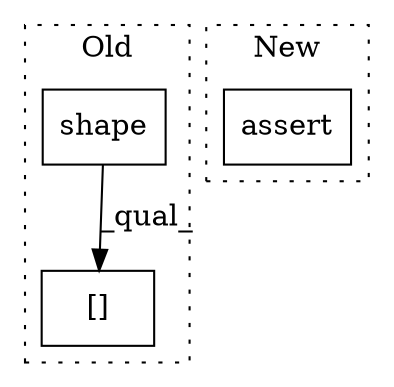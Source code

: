 digraph G {
subgraph cluster0 {
1 [label="shape" a="32" s="1665,1684" l="6,1" shape="box"];
3 [label="[]" a="2" s="1654,1710" l="32,1" shape="box"];
label = "Old";
style="dotted";
}
subgraph cluster1 {
2 [label="assert" a="6" s="1540" l="7" shape="box"];
label = "New";
style="dotted";
}
1 -> 3 [label="_qual_"];
}